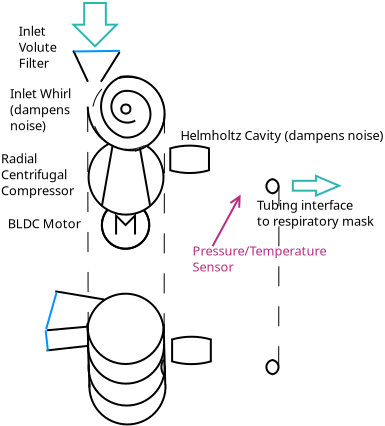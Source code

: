 <?xml version="1.0" encoding="UTF-8"?>
<dia:diagram xmlns:dia="http://www.lysator.liu.se/~alla/dia/">
  <dia:layer name="Background" visible="true" connectable="true" active="true">
    <dia:object type="Building Site - Road Tee" version="1" id="O0">
      <dia:attribute name="obj_pos">
        <dia:point val="8.489,9.724"/>
      </dia:attribute>
      <dia:attribute name="obj_bb">
        <dia:rectangle val="8.389,9.624;11.501,10.928"/>
      </dia:attribute>
      <dia:attribute name="meta">
        <dia:composite type="dict"/>
      </dia:attribute>
      <dia:attribute name="elem_corner">
        <dia:point val="8.489,9.724"/>
      </dia:attribute>
      <dia:attribute name="elem_width">
        <dia:real val="2.912"/>
      </dia:attribute>
      <dia:attribute name="elem_height">
        <dia:real val="1.104"/>
      </dia:attribute>
      <dia:attribute name="line_width">
        <dia:real val="0.1"/>
      </dia:attribute>
      <dia:attribute name="line_colour">
        <dia:color val="#000000ff"/>
      </dia:attribute>
      <dia:attribute name="fill_colour">
        <dia:color val="#ffffffff"/>
      </dia:attribute>
      <dia:attribute name="show_background">
        <dia:boolean val="true"/>
      </dia:attribute>
      <dia:attribute name="line_style">
        <dia:enum val="0"/>
        <dia:real val="1"/>
      </dia:attribute>
      <dia:attribute name="flip_horizontal">
        <dia:boolean val="false"/>
      </dia:attribute>
      <dia:attribute name="flip_vertical">
        <dia:boolean val="true"/>
      </dia:attribute>
      <dia:attribute name="subscale">
        <dia:real val="1"/>
      </dia:attribute>
    </dia:object>
    <dia:object type="Building Site - Horizontal Road" version="1" id="O1">
      <dia:attribute name="obj_pos">
        <dia:point val="11.365,10.101"/>
      </dia:attribute>
      <dia:attribute name="obj_bb">
        <dia:rectangle val="11.265,10.001;14.223,10.923"/>
      </dia:attribute>
      <dia:attribute name="meta">
        <dia:composite type="dict"/>
      </dia:attribute>
      <dia:attribute name="elem_corner">
        <dia:point val="11.365,10.101"/>
      </dia:attribute>
      <dia:attribute name="elem_width">
        <dia:real val="2.757"/>
      </dia:attribute>
      <dia:attribute name="elem_height">
        <dia:real val="0.722"/>
      </dia:attribute>
      <dia:attribute name="line_width">
        <dia:real val="0.1"/>
      </dia:attribute>
      <dia:attribute name="line_colour">
        <dia:color val="#000000ff"/>
      </dia:attribute>
      <dia:attribute name="fill_colour">
        <dia:color val="#ffffffff"/>
      </dia:attribute>
      <dia:attribute name="show_background">
        <dia:boolean val="true"/>
      </dia:attribute>
      <dia:attribute name="line_style">
        <dia:enum val="0"/>
        <dia:real val="1"/>
      </dia:attribute>
      <dia:attribute name="flip_horizontal">
        <dia:boolean val="false"/>
      </dia:attribute>
      <dia:attribute name="flip_vertical">
        <dia:boolean val="false"/>
      </dia:attribute>
      <dia:attribute name="subscale">
        <dia:real val="1"/>
      </dia:attribute>
    </dia:object>
    <dia:object type="Standard - Text" version="1" id="O2">
      <dia:attribute name="obj_pos">
        <dia:point val="9.517,8.146"/>
      </dia:attribute>
      <dia:attribute name="obj_bb">
        <dia:rectangle val="9.517,7.551;20.554,8.296"/>
      </dia:attribute>
      <dia:attribute name="text">
        <dia:composite type="text">
          <dia:attribute name="string">
            <dia:string>#Helmholtz Cavity (dampens noise)#</dia:string>
          </dia:attribute>
          <dia:attribute name="font">
            <dia:font family="sans" style="0" name="Helvetica"/>
          </dia:attribute>
          <dia:attribute name="height">
            <dia:real val="0.8"/>
          </dia:attribute>
          <dia:attribute name="pos">
            <dia:point val="9.517,8.146"/>
          </dia:attribute>
          <dia:attribute name="color">
            <dia:color val="#000000ff"/>
          </dia:attribute>
          <dia:attribute name="alignment">
            <dia:enum val="0"/>
          </dia:attribute>
        </dia:composite>
      </dia:attribute>
      <dia:attribute name="valign">
        <dia:enum val="3"/>
      </dia:attribute>
    </dia:object>
    <dia:object type="Standard - Text" version="1" id="O3">
      <dia:attribute name="obj_pos">
        <dia:point val="0.538,9.308"/>
      </dia:attribute>
      <dia:attribute name="obj_bb">
        <dia:rectangle val="0.538,8.713;4.373,11.058"/>
      </dia:attribute>
      <dia:attribute name="text">
        <dia:composite type="text">
          <dia:attribute name="string">
            <dia:string>#Radial
Centrifugal
Compressor#</dia:string>
          </dia:attribute>
          <dia:attribute name="font">
            <dia:font family="sans" style="0" name="Helvetica"/>
          </dia:attribute>
          <dia:attribute name="height">
            <dia:real val="0.8"/>
          </dia:attribute>
          <dia:attribute name="pos">
            <dia:point val="0.538,9.308"/>
          </dia:attribute>
          <dia:attribute name="color">
            <dia:color val="#000000ff"/>
          </dia:attribute>
          <dia:attribute name="alignment">
            <dia:enum val="0"/>
          </dia:attribute>
        </dia:composite>
      </dia:attribute>
      <dia:attribute name="valign">
        <dia:enum val="3"/>
      </dia:attribute>
    </dia:object>
    <dia:object type="Civil - Motor" version="1" id="O4">
      <dia:attribute name="obj_pos">
        <dia:point val="5.582,11.212"/>
      </dia:attribute>
      <dia:attribute name="obj_bb">
        <dia:rectangle val="5.482,11.112;8.049,13.679"/>
      </dia:attribute>
      <dia:attribute name="meta">
        <dia:composite type="dict"/>
      </dia:attribute>
      <dia:attribute name="elem_corner">
        <dia:point val="5.582,11.212"/>
      </dia:attribute>
      <dia:attribute name="elem_width">
        <dia:real val="2.367"/>
      </dia:attribute>
      <dia:attribute name="elem_height">
        <dia:real val="2.367"/>
      </dia:attribute>
      <dia:attribute name="line_width">
        <dia:real val="0.1"/>
      </dia:attribute>
      <dia:attribute name="line_colour">
        <dia:color val="#000000ff"/>
      </dia:attribute>
      <dia:attribute name="fill_colour">
        <dia:color val="#ffffffff"/>
      </dia:attribute>
      <dia:attribute name="show_background">
        <dia:boolean val="true"/>
      </dia:attribute>
      <dia:attribute name="line_style">
        <dia:enum val="0"/>
        <dia:real val="1"/>
      </dia:attribute>
      <dia:attribute name="flip_horizontal">
        <dia:boolean val="false"/>
      </dia:attribute>
      <dia:attribute name="flip_vertical">
        <dia:boolean val="false"/>
      </dia:attribute>
      <dia:attribute name="subscale">
        <dia:real val="1"/>
      </dia:attribute>
    </dia:object>
    <dia:object type="Civil - Vertical Compressor" version="1" id="O5">
      <dia:attribute name="obj_pos">
        <dia:point val="4.916,8.126"/>
      </dia:attribute>
      <dia:attribute name="obj_bb">
        <dia:rectangle val="4.816,8.026;8.763,11.973"/>
      </dia:attribute>
      <dia:attribute name="meta">
        <dia:composite type="dict"/>
      </dia:attribute>
      <dia:attribute name="elem_corner">
        <dia:point val="4.916,8.126"/>
      </dia:attribute>
      <dia:attribute name="elem_width">
        <dia:real val="3.747"/>
      </dia:attribute>
      <dia:attribute name="elem_height">
        <dia:real val="3.747"/>
      </dia:attribute>
      <dia:attribute name="line_width">
        <dia:real val="0.1"/>
      </dia:attribute>
      <dia:attribute name="line_colour">
        <dia:color val="#000000ff"/>
      </dia:attribute>
      <dia:attribute name="fill_colour">
        <dia:color val="#ffffffff"/>
      </dia:attribute>
      <dia:attribute name="show_background">
        <dia:boolean val="true"/>
      </dia:attribute>
      <dia:attribute name="line_style">
        <dia:enum val="0"/>
        <dia:real val="1"/>
      </dia:attribute>
      <dia:attribute name="flip_horizontal">
        <dia:boolean val="false"/>
      </dia:attribute>
      <dia:attribute name="flip_vertical">
        <dia:boolean val="false"/>
      </dia:attribute>
      <dia:attribute name="subscale">
        <dia:real val="1"/>
      </dia:attribute>
    </dia:object>
    <dia:object type="chemeng - measure" version="1" id="O6">
      <dia:attribute name="obj_pos">
        <dia:point val="5.106,5.006"/>
      </dia:attribute>
      <dia:attribute name="obj_bb">
        <dia:rectangle val="5.106,5.006;8.711,8.611"/>
      </dia:attribute>
      <dia:attribute name="meta">
        <dia:composite type="dict"/>
      </dia:attribute>
      <dia:attribute name="elem_corner">
        <dia:point val="5.106,5.006"/>
      </dia:attribute>
      <dia:attribute name="elem_width">
        <dia:real val="3.605"/>
      </dia:attribute>
      <dia:attribute name="elem_height">
        <dia:real val="3.605"/>
      </dia:attribute>
      <dia:attribute name="line_width">
        <dia:real val="0"/>
      </dia:attribute>
      <dia:attribute name="line_colour">
        <dia:color val="#000000ff"/>
      </dia:attribute>
      <dia:attribute name="fill_colour">
        <dia:color val="#ffffffff"/>
      </dia:attribute>
      <dia:attribute name="show_background">
        <dia:boolean val="true"/>
      </dia:attribute>
      <dia:attribute name="line_style">
        <dia:enum val="1"/>
        <dia:real val="1"/>
      </dia:attribute>
      <dia:attribute name="padding">
        <dia:real val="0.1"/>
      </dia:attribute>
      <dia:attribute name="text">
        <dia:composite type="text">
          <dia:attribute name="string">
            <dia:string>##</dia:string>
          </dia:attribute>
          <dia:attribute name="font">
            <dia:font family="sans" style="0" name="Helvetica"/>
          </dia:attribute>
          <dia:attribute name="height">
            <dia:real val="0.8"/>
          </dia:attribute>
          <dia:attribute name="pos">
            <dia:point val="6.908,7.009"/>
          </dia:attribute>
          <dia:attribute name="color">
            <dia:color val="#000000ff"/>
          </dia:attribute>
          <dia:attribute name="alignment">
            <dia:enum val="1"/>
          </dia:attribute>
        </dia:composite>
      </dia:attribute>
      <dia:attribute name="text_fitting">
        <dia:enum val="1"/>
      </dia:attribute>
      <dia:attribute name="flip_horizontal">
        <dia:boolean val="false"/>
      </dia:attribute>
      <dia:attribute name="flip_vertical">
        <dia:boolean val="false"/>
      </dia:attribute>
      <dia:attribute name="subscale">
        <dia:real val="1"/>
      </dia:attribute>
    </dia:object>
    <dia:object type="Civil - Container" version="1" id="O7">
      <dia:attribute name="obj_pos">
        <dia:point val="9.002,8.423"/>
      </dia:attribute>
      <dia:attribute name="obj_bb">
        <dia:rectangle val="8.866,8.323;11.038,9.894"/>
      </dia:attribute>
      <dia:attribute name="meta">
        <dia:composite type="dict"/>
      </dia:attribute>
      <dia:attribute name="elem_corner">
        <dia:point val="9.002,8.423"/>
      </dia:attribute>
      <dia:attribute name="elem_width">
        <dia:real val="1.935"/>
      </dia:attribute>
      <dia:attribute name="elem_height">
        <dia:real val="1.371"/>
      </dia:attribute>
      <dia:attribute name="line_width">
        <dia:real val="0.1"/>
      </dia:attribute>
      <dia:attribute name="line_colour">
        <dia:color val="#000000ff"/>
      </dia:attribute>
      <dia:attribute name="fill_colour">
        <dia:color val="#ffffffff"/>
      </dia:attribute>
      <dia:attribute name="show_background">
        <dia:boolean val="true"/>
      </dia:attribute>
      <dia:attribute name="line_style">
        <dia:enum val="0"/>
        <dia:real val="1"/>
      </dia:attribute>
      <dia:attribute name="padding">
        <dia:real val="0.1"/>
      </dia:attribute>
      <dia:attribute name="text">
        <dia:composite type="text">
          <dia:attribute name="string">
            <dia:string>##</dia:string>
          </dia:attribute>
          <dia:attribute name="font">
            <dia:font family="sans" style="0" name="Helvetica"/>
          </dia:attribute>
          <dia:attribute name="height">
            <dia:real val="0.8"/>
          </dia:attribute>
          <dia:attribute name="pos">
            <dia:point val="9.97,9.308"/>
          </dia:attribute>
          <dia:attribute name="color">
            <dia:color val="#000000ff"/>
          </dia:attribute>
          <dia:attribute name="alignment">
            <dia:enum val="1"/>
          </dia:attribute>
        </dia:composite>
      </dia:attribute>
      <dia:attribute name="text_fitting">
        <dia:enum val="1"/>
      </dia:attribute>
      <dia:attribute name="flip_horizontal">
        <dia:boolean val="false"/>
      </dia:attribute>
      <dia:attribute name="flip_vertical">
        <dia:boolean val="false"/>
      </dia:attribute>
      <dia:attribute name="subscale">
        <dia:real val="1"/>
      </dia:attribute>
    </dia:object>
    <dia:object type="Standard - Text" version="1" id="O8">
      <dia:attribute name="obj_pos">
        <dia:point val="13.334,11.628"/>
      </dia:attribute>
      <dia:attribute name="obj_bb">
        <dia:rectangle val="13.334,11.033;19.599,12.578"/>
      </dia:attribute>
      <dia:attribute name="text">
        <dia:composite type="text">
          <dia:attribute name="string">
            <dia:string>#Tubing interface
to respiratory mask#</dia:string>
          </dia:attribute>
          <dia:attribute name="font">
            <dia:font family="sans" style="0" name="Helvetica"/>
          </dia:attribute>
          <dia:attribute name="height">
            <dia:real val="0.8"/>
          </dia:attribute>
          <dia:attribute name="pos">
            <dia:point val="13.334,11.628"/>
          </dia:attribute>
          <dia:attribute name="color">
            <dia:color val="#000000ff"/>
          </dia:attribute>
          <dia:attribute name="alignment">
            <dia:enum val="0"/>
          </dia:attribute>
        </dia:composite>
      </dia:attribute>
      <dia:attribute name="valign">
        <dia:enum val="3"/>
      </dia:attribute>
    </dia:object>
    <dia:object type="Standard - Text" version="1" id="O9">
      <dia:attribute name="obj_pos">
        <dia:point val="0.875,12.559"/>
      </dia:attribute>
      <dia:attribute name="obj_bb">
        <dia:rectangle val="0.875,11.964;4.668,12.709"/>
      </dia:attribute>
      <dia:attribute name="text">
        <dia:composite type="text">
          <dia:attribute name="string">
            <dia:string>#BLDC Motor#</dia:string>
          </dia:attribute>
          <dia:attribute name="font">
            <dia:font family="sans" style="0" name="Helvetica"/>
          </dia:attribute>
          <dia:attribute name="height">
            <dia:real val="0.8"/>
          </dia:attribute>
          <dia:attribute name="pos">
            <dia:point val="0.875,12.559"/>
          </dia:attribute>
          <dia:attribute name="color">
            <dia:color val="#000000ff"/>
          </dia:attribute>
          <dia:attribute name="alignment">
            <dia:enum val="0"/>
          </dia:attribute>
        </dia:composite>
      </dia:attribute>
      <dia:attribute name="valign">
        <dia:enum val="3"/>
      </dia:attribute>
    </dia:object>
    <dia:object type="Standard - Arc" version="0" id="O10">
      <dia:attribute name="obj_pos">
        <dia:point val="6.552,4.976"/>
      </dia:attribute>
      <dia:attribute name="obj_bb">
        <dia:rectangle val="5.49,4.924;6.703,8.054"/>
      </dia:attribute>
      <dia:attribute name="conn_endpoints">
        <dia:point val="6.552,4.976"/>
        <dia:point val="6.651,8.002"/>
      </dia:attribute>
      <dia:attribute name="curve_distance">
        <dia:real val="1.061"/>
      </dia:attribute>
    </dia:object>
    <dia:object type="Standard - Arc" version="0" id="O11">
      <dia:attribute name="obj_pos">
        <dia:point val="6.594,7.994"/>
      </dia:attribute>
      <dia:attribute name="obj_bb">
        <dia:rectangle val="6.543,5.633;8.062,8.071"/>
      </dia:attribute>
      <dia:attribute name="conn_endpoints">
        <dia:point val="6.594,7.994"/>
        <dia:point val="6.617,5.705"/>
      </dia:attribute>
      <dia:attribute name="curve_distance">
        <dia:real val="1.406"/>
      </dia:attribute>
    </dia:object>
    <dia:object type="Standard - Arc" version="0" id="O12">
      <dia:attribute name="obj_pos">
        <dia:point val="6.528,4.984"/>
      </dia:attribute>
      <dia:attribute name="obj_bb">
        <dia:rectangle val="6.469,4.908;8.77,8.739"/>
      </dia:attribute>
      <dia:attribute name="conn_endpoints">
        <dia:point val="6.528,4.984"/>
        <dia:point val="7.233,8.68"/>
      </dia:attribute>
      <dia:attribute name="curve_distance">
        <dia:real val="-1.838"/>
      </dia:attribute>
    </dia:object>
    <dia:object type="Standard - Arc" version="0" id="O13">
      <dia:attribute name="obj_pos">
        <dia:point val="6.625,5.705"/>
      </dia:attribute>
      <dia:attribute name="obj_bb">
        <dia:rectangle val="6.006,5.64;7.315,7.325"/>
      </dia:attribute>
      <dia:attribute name="conn_endpoints">
        <dia:point val="6.625,5.705"/>
        <dia:point val="7.249,7.172"/>
      </dia:attribute>
      <dia:attribute name="curve_distance">
        <dia:real val="0.888"/>
      </dia:attribute>
    </dia:object>
    <dia:object type="Geometric - Perfect Circle" version="1" id="O14">
      <dia:attribute name="obj_pos">
        <dia:point val="6.551,6.364"/>
      </dia:attribute>
      <dia:attribute name="obj_bb">
        <dia:rectangle val="6.451,6.264;7.11,6.923"/>
      </dia:attribute>
      <dia:attribute name="meta">
        <dia:composite type="dict"/>
      </dia:attribute>
      <dia:attribute name="elem_corner">
        <dia:point val="6.551,6.364"/>
      </dia:attribute>
      <dia:attribute name="elem_width">
        <dia:real val="0.459"/>
      </dia:attribute>
      <dia:attribute name="elem_height">
        <dia:real val="0.459"/>
      </dia:attribute>
      <dia:attribute name="line_width">
        <dia:real val="0.1"/>
      </dia:attribute>
      <dia:attribute name="line_colour">
        <dia:color val="#000000ff"/>
      </dia:attribute>
      <dia:attribute name="fill_colour">
        <dia:color val="#ffffffff"/>
      </dia:attribute>
      <dia:attribute name="show_background">
        <dia:boolean val="true"/>
      </dia:attribute>
      <dia:attribute name="line_style">
        <dia:enum val="0"/>
        <dia:real val="1"/>
      </dia:attribute>
      <dia:attribute name="flip_horizontal">
        <dia:boolean val="false"/>
      </dia:attribute>
      <dia:attribute name="flip_vertical">
        <dia:boolean val="false"/>
      </dia:attribute>
      <dia:attribute name="subscale">
        <dia:real val="1"/>
      </dia:attribute>
    </dia:object>
    <dia:object type="Standard - Arc" version="0" id="O15">
      <dia:attribute name="obj_pos">
        <dia:point val="7.283,8.651"/>
      </dia:attribute>
      <dia:attribute name="obj_bb">
        <dia:rectangle val="4.804,6.401;7.354,8.721"/>
      </dia:attribute>
      <dia:attribute name="conn_endpoints">
        <dia:point val="7.283,8.651"/>
        <dia:point val="4.875,6.471"/>
      </dia:attribute>
      <dia:attribute name="curve_distance">
        <dia:real val="-0.71"/>
      </dia:attribute>
    </dia:object>
    <dia:object type="Standard - Text" version="1" id="O16">
      <dia:attribute name="obj_pos">
        <dia:point val="0.991,6.056"/>
      </dia:attribute>
      <dia:attribute name="obj_bb">
        <dia:rectangle val="0.991,5.461;4.266,7.806"/>
      </dia:attribute>
      <dia:attribute name="text">
        <dia:composite type="text">
          <dia:attribute name="string">
            <dia:string>#Inlet Whirl
(dampens
noise)#</dia:string>
          </dia:attribute>
          <dia:attribute name="font">
            <dia:font family="sans" style="0" name="Helvetica"/>
          </dia:attribute>
          <dia:attribute name="height">
            <dia:real val="0.8"/>
          </dia:attribute>
          <dia:attribute name="pos">
            <dia:point val="0.991,6.056"/>
          </dia:attribute>
          <dia:attribute name="color">
            <dia:color val="#000000ff"/>
          </dia:attribute>
          <dia:attribute name="alignment">
            <dia:enum val="0"/>
          </dia:attribute>
        </dia:composite>
      </dia:attribute>
      <dia:attribute name="valign">
        <dia:enum val="3"/>
      </dia:attribute>
    </dia:object>
    <dia:object type="Building Site - Vertical Road" version="1" id="O17">
      <dia:attribute name="obj_pos">
        <dia:point val="4.886,5.182"/>
      </dia:attribute>
      <dia:attribute name="obj_bb">
        <dia:rectangle val="4.786,5.082;5.649,6.582"/>
      </dia:attribute>
      <dia:attribute name="meta">
        <dia:composite type="dict"/>
      </dia:attribute>
      <dia:attribute name="elem_corner">
        <dia:point val="4.886,5.182"/>
      </dia:attribute>
      <dia:attribute name="elem_width">
        <dia:real val="0.664"/>
      </dia:attribute>
      <dia:attribute name="elem_height">
        <dia:real val="1.301"/>
      </dia:attribute>
      <dia:attribute name="line_width">
        <dia:real val="0.1"/>
      </dia:attribute>
      <dia:attribute name="line_colour">
        <dia:color val="#000000ff"/>
      </dia:attribute>
      <dia:attribute name="fill_colour">
        <dia:color val="#ffffffff"/>
      </dia:attribute>
      <dia:attribute name="show_background">
        <dia:boolean val="true"/>
      </dia:attribute>
      <dia:attribute name="line_style">
        <dia:enum val="0"/>
        <dia:real val="1"/>
      </dia:attribute>
      <dia:attribute name="flip_horizontal">
        <dia:boolean val="false"/>
      </dia:attribute>
      <dia:attribute name="flip_vertical">
        <dia:boolean val="false"/>
      </dia:attribute>
      <dia:attribute name="subscale">
        <dia:real val="1"/>
      </dia:attribute>
    </dia:object>
    <dia:object type="Standard - Line" version="0" id="O18">
      <dia:attribute name="obj_pos">
        <dia:point val="5.535,5.23"/>
      </dia:attribute>
      <dia:attribute name="obj_bb">
        <dia:rectangle val="5.466,3.677;6.537,5.299"/>
      </dia:attribute>
      <dia:attribute name="conn_endpoints">
        <dia:point val="5.535,5.23"/>
        <dia:point val="6.468,3.746"/>
      </dia:attribute>
      <dia:attribute name="numcp">
        <dia:int val="1"/>
      </dia:attribute>
    </dia:object>
    <dia:object type="Standard - Line" version="0" id="O19">
      <dia:attribute name="obj_pos">
        <dia:point val="4.884,5.228"/>
      </dia:attribute>
      <dia:attribute name="obj_bb">
        <dia:rectangle val="4.085,3.6;4.951,5.294"/>
      </dia:attribute>
      <dia:attribute name="conn_endpoints">
        <dia:point val="4.884,5.228"/>
        <dia:point val="4.152,3.667"/>
      </dia:attribute>
      <dia:attribute name="numcp">
        <dia:int val="1"/>
      </dia:attribute>
    </dia:object>
    <dia:object type="Standard - Line" version="0" id="O20">
      <dia:attribute name="obj_pos">
        <dia:point val="6.484,3.686"/>
      </dia:attribute>
      <dia:attribute name="obj_bb">
        <dia:rectangle val="4.149,3.635;6.535,3.765"/>
      </dia:attribute>
      <dia:attribute name="conn_endpoints">
        <dia:point val="6.484,3.686"/>
        <dia:point val="4.2,3.715"/>
      </dia:attribute>
      <dia:attribute name="numcp">
        <dia:int val="1"/>
      </dia:attribute>
      <dia:attribute name="line_color">
        <dia:color val="#0093ffff"/>
      </dia:attribute>
    </dia:object>
    <dia:object type="Standard - Text" version="1" id="O21">
      <dia:attribute name="obj_pos">
        <dia:point val="1.42,2.928"/>
      </dia:attribute>
      <dia:attribute name="obj_bb">
        <dia:rectangle val="1.42,2.333;3.428,4.678"/>
      </dia:attribute>
      <dia:attribute name="text">
        <dia:composite type="text">
          <dia:attribute name="string">
            <dia:string>#Inlet
Volute
Filter#</dia:string>
          </dia:attribute>
          <dia:attribute name="font">
            <dia:font family="sans" style="0" name="Helvetica"/>
          </dia:attribute>
          <dia:attribute name="height">
            <dia:real val="0.8"/>
          </dia:attribute>
          <dia:attribute name="pos">
            <dia:point val="1.42,2.928"/>
          </dia:attribute>
          <dia:attribute name="color">
            <dia:color val="#000000ff"/>
          </dia:attribute>
          <dia:attribute name="alignment">
            <dia:enum val="0"/>
          </dia:attribute>
        </dia:composite>
      </dia:attribute>
      <dia:attribute name="valign">
        <dia:enum val="3"/>
      </dia:attribute>
    </dia:object>
    <dia:object type="Geometric - Down Arrow" version="1" id="O22">
      <dia:attribute name="obj_pos">
        <dia:point val="4.156,1.292"/>
      </dia:attribute>
      <dia:attribute name="obj_bb">
        <dia:rectangle val="3.914,1.192;6.564,3.6"/>
      </dia:attribute>
      <dia:attribute name="meta">
        <dia:composite type="dict"/>
      </dia:attribute>
      <dia:attribute name="elem_corner">
        <dia:point val="4.156,1.292"/>
      </dia:attribute>
      <dia:attribute name="elem_width">
        <dia:real val="2.166"/>
      </dia:attribute>
      <dia:attribute name="elem_height">
        <dia:real val="2.166"/>
      </dia:attribute>
      <dia:attribute name="line_width">
        <dia:real val="0.1"/>
      </dia:attribute>
      <dia:attribute name="line_colour">
        <dia:color val="#2cb7aeff"/>
      </dia:attribute>
      <dia:attribute name="fill_colour">
        <dia:color val="#ffffffff"/>
      </dia:attribute>
      <dia:attribute name="show_background">
        <dia:boolean val="true"/>
      </dia:attribute>
      <dia:attribute name="line_style">
        <dia:enum val="0"/>
        <dia:real val="1"/>
      </dia:attribute>
      <dia:attribute name="flip_horizontal">
        <dia:boolean val="false"/>
      </dia:attribute>
      <dia:attribute name="flip_vertical">
        <dia:boolean val="false"/>
      </dia:attribute>
      <dia:attribute name="subscale">
        <dia:real val="1"/>
      </dia:attribute>
    </dia:object>
    <dia:object type="Geometric - Right Arrow" version="1" id="O23">
      <dia:attribute name="obj_pos">
        <dia:point val="15.128,9.937"/>
      </dia:attribute>
      <dia:attribute name="obj_bb">
        <dia:rectangle val="15.028,9.786;17.698,11.074"/>
      </dia:attribute>
      <dia:attribute name="meta">
        <dia:composite type="dict"/>
      </dia:attribute>
      <dia:attribute name="elem_corner">
        <dia:point val="15.128,9.937"/>
      </dia:attribute>
      <dia:attribute name="elem_width">
        <dia:real val="2.315"/>
      </dia:attribute>
      <dia:attribute name="elem_height">
        <dia:real val="0.986"/>
      </dia:attribute>
      <dia:attribute name="line_width">
        <dia:real val="0.1"/>
      </dia:attribute>
      <dia:attribute name="line_colour">
        <dia:color val="#2cb7aeff"/>
      </dia:attribute>
      <dia:attribute name="fill_colour">
        <dia:color val="#ffffffff"/>
      </dia:attribute>
      <dia:attribute name="show_background">
        <dia:boolean val="true"/>
      </dia:attribute>
      <dia:attribute name="line_style">
        <dia:enum val="0"/>
        <dia:real val="1"/>
      </dia:attribute>
      <dia:attribute name="flip_horizontal">
        <dia:boolean val="false"/>
      </dia:attribute>
      <dia:attribute name="flip_vertical">
        <dia:boolean val="false"/>
      </dia:attribute>
      <dia:attribute name="subscale">
        <dia:real val="1"/>
      </dia:attribute>
    </dia:object>
    <dia:object type="Standard - Line" version="0" id="O24">
      <dia:attribute name="obj_pos">
        <dia:point val="11.115,13.453"/>
      </dia:attribute>
      <dia:attribute name="obj_bb">
        <dia:rectangle val="11.047,10.805;12.588,13.521"/>
      </dia:attribute>
      <dia:attribute name="conn_endpoints">
        <dia:point val="11.115,13.453"/>
        <dia:point val="12.521,10.872"/>
      </dia:attribute>
      <dia:attribute name="numcp">
        <dia:int val="1"/>
      </dia:attribute>
      <dia:attribute name="line_color">
        <dia:color val="#b72c81ff"/>
      </dia:attribute>
      <dia:attribute name="end_arrow">
        <dia:enum val="1"/>
      </dia:attribute>
      <dia:attribute name="end_arrow_length">
        <dia:real val="0.5"/>
      </dia:attribute>
      <dia:attribute name="end_arrow_width">
        <dia:real val="0.5"/>
      </dia:attribute>
      <dia:connections>
        <dia:connection handle="1" to="O1" connection="5"/>
      </dia:connections>
    </dia:object>
    <dia:object type="Standard - Text" version="1" id="O25">
      <dia:attribute name="obj_pos">
        <dia:point val="10.107,13.913"/>
      </dia:attribute>
      <dia:attribute name="obj_bb">
        <dia:rectangle val="10.107,13.318;17.107,14.863"/>
      </dia:attribute>
      <dia:attribute name="text">
        <dia:composite type="text">
          <dia:attribute name="string">
            <dia:string>#Pressure/Temperature
Sensor#</dia:string>
          </dia:attribute>
          <dia:attribute name="font">
            <dia:font family="sans" style="0" name="Helvetica"/>
          </dia:attribute>
          <dia:attribute name="height">
            <dia:real val="0.8"/>
          </dia:attribute>
          <dia:attribute name="pos">
            <dia:point val="10.107,13.913"/>
          </dia:attribute>
          <dia:attribute name="color">
            <dia:color val="#b72c81ff"/>
          </dia:attribute>
          <dia:attribute name="alignment">
            <dia:enum val="0"/>
          </dia:attribute>
        </dia:composite>
      </dia:attribute>
      <dia:attribute name="valign">
        <dia:enum val="3"/>
      </dia:attribute>
    </dia:object>
    <dia:object type="Standard - Arc" version="0" id="O26">
      <dia:attribute name="obj_pos">
        <dia:point val="4.88,17.408"/>
      </dia:attribute>
      <dia:attribute name="obj_bb">
        <dia:rectangle val="4.83,15.777;8.708,17.502"/>
      </dia:attribute>
      <dia:attribute name="conn_endpoints">
        <dia:point val="4.88,17.408"/>
        <dia:point val="8.657,17.451"/>
      </dia:attribute>
      <dia:attribute name="curve_distance">
        <dia:real val="-1.603"/>
      </dia:attribute>
    </dia:object>
    <dia:object type="Standard - Arc" version="0" id="O27">
      <dia:attribute name="obj_pos">
        <dia:point val="4.869,17.296"/>
      </dia:attribute>
      <dia:attribute name="obj_bb">
        <dia:rectangle val="4.813,17.245;8.721,19.392"/>
      </dia:attribute>
      <dia:attribute name="conn_endpoints">
        <dia:point val="4.869,17.296"/>
        <dia:point val="8.669,17.346"/>
      </dia:attribute>
      <dia:attribute name="curve_distance">
        <dia:real val="2.021"/>
      </dia:attribute>
    </dia:object>
    <dia:object type="Standard - Arc" version="0" id="O28">
      <dia:attribute name="obj_pos">
        <dia:point val="4.887,18.278"/>
      </dia:attribute>
      <dia:attribute name="obj_bb">
        <dia:rectangle val="4.832,18.228;8.739,20.375"/>
      </dia:attribute>
      <dia:attribute name="conn_endpoints">
        <dia:point val="4.887,18.278"/>
        <dia:point val="8.687,18.328"/>
      </dia:attribute>
      <dia:attribute name="curve_distance">
        <dia:real val="2.021"/>
      </dia:attribute>
    </dia:object>
    <dia:object type="Standard - Arc" version="0" id="O29">
      <dia:attribute name="obj_pos">
        <dia:point val="4.925,19.374"/>
      </dia:attribute>
      <dia:attribute name="obj_bb">
        <dia:rectangle val="4.869,19.323;8.777,21.471"/>
      </dia:attribute>
      <dia:attribute name="conn_endpoints">
        <dia:point val="4.925,19.374"/>
        <dia:point val="8.725,19.424"/>
      </dia:attribute>
      <dia:attribute name="curve_distance">
        <dia:real val="2.021"/>
      </dia:attribute>
    </dia:object>
    <dia:object type="Standard - Arc" version="0" id="O30">
      <dia:attribute name="obj_pos">
        <dia:point val="4.963,20.319"/>
      </dia:attribute>
      <dia:attribute name="obj_bb">
        <dia:rectangle val="4.908,20.268;8.816,22.415"/>
      </dia:attribute>
      <dia:attribute name="conn_endpoints">
        <dia:point val="4.963,20.319"/>
        <dia:point val="8.763,20.369"/>
      </dia:attribute>
      <dia:attribute name="curve_distance">
        <dia:real val="2.021"/>
      </dia:attribute>
    </dia:object>
    <dia:object type="Standard - Line" version="0" id="O31">
      <dia:attribute name="obj_pos">
        <dia:point val="4.866,17.362"/>
      </dia:attribute>
      <dia:attribute name="obj_bb">
        <dia:rectangle val="4.814,17.311;5.012,20.57"/>
      </dia:attribute>
      <dia:attribute name="conn_endpoints">
        <dia:point val="4.866,17.362"/>
        <dia:point val="4.961,20.518"/>
      </dia:attribute>
      <dia:attribute name="numcp">
        <dia:int val="1"/>
      </dia:attribute>
    </dia:object>
    <dia:object type="Standard - Line" version="0" id="O32">
      <dia:attribute name="obj_pos">
        <dia:point val="8.671,17.442"/>
      </dia:attribute>
      <dia:attribute name="obj_bb">
        <dia:rectangle val="8.62,17.391;8.803,20.451"/>
      </dia:attribute>
      <dia:attribute name="conn_endpoints">
        <dia:point val="8.671,17.442"/>
        <dia:point val="8.751,20.399"/>
      </dia:attribute>
      <dia:attribute name="numcp">
        <dia:int val="1"/>
      </dia:attribute>
    </dia:object>
    <dia:object type="Standard - Line" version="0" id="O33">
      <dia:attribute name="obj_pos">
        <dia:point val="5.703,16.119"/>
      </dia:attribute>
      <dia:attribute name="obj_bb">
        <dia:rectangle val="3.193,15.649;5.761,16.177"/>
      </dia:attribute>
      <dia:attribute name="conn_endpoints">
        <dia:point val="5.703,16.119"/>
        <dia:point val="3.251,15.707"/>
      </dia:attribute>
      <dia:attribute name="numcp">
        <dia:int val="1"/>
      </dia:attribute>
    </dia:object>
    <dia:object type="Standard - Line" version="0" id="O34">
      <dia:attribute name="obj_pos">
        <dia:point val="4.878,17.472"/>
      </dia:attribute>
      <dia:attribute name="obj_bb">
        <dia:rectangle val="2.784,17.418;4.932,17.709"/>
      </dia:attribute>
      <dia:attribute name="conn_endpoints">
        <dia:point val="4.878,17.472"/>
        <dia:point val="2.838,17.655"/>
      </dia:attribute>
      <dia:attribute name="numcp">
        <dia:int val="1"/>
      </dia:attribute>
    </dia:object>
    <dia:object type="Standard - Line" version="0" id="O35">
      <dia:attribute name="obj_pos">
        <dia:point val="4.878,18.435"/>
      </dia:attribute>
      <dia:attribute name="obj_bb">
        <dia:rectangle val="2.76,18.379;4.933,18.719"/>
      </dia:attribute>
      <dia:attribute name="conn_endpoints">
        <dia:point val="4.878,18.435"/>
        <dia:point val="2.815,18.664"/>
      </dia:attribute>
      <dia:attribute name="numcp">
        <dia:int val="1"/>
      </dia:attribute>
    </dia:object>
    <dia:object type="Standard - Line" version="0" id="O36">
      <dia:attribute name="obj_pos">
        <dia:point val="3.319,15.752"/>
      </dia:attribute>
      <dia:attribute name="obj_bb">
        <dia:rectangle val="2.73,15.691;3.381,17.671"/>
      </dia:attribute>
      <dia:attribute name="conn_endpoints">
        <dia:point val="3.319,15.752"/>
        <dia:point val="2.792,17.609"/>
      </dia:attribute>
      <dia:attribute name="numcp">
        <dia:int val="1"/>
      </dia:attribute>
      <dia:attribute name="line_color">
        <dia:color val="#0093ffff"/>
      </dia:attribute>
    </dia:object>
    <dia:object type="Standard - Line" version="0" id="O37">
      <dia:attribute name="obj_pos">
        <dia:point val="2.884,18.687"/>
      </dia:attribute>
      <dia:attribute name="obj_bb">
        <dia:rectangle val="2.714,17.6;2.939,18.742"/>
      </dia:attribute>
      <dia:attribute name="conn_endpoints">
        <dia:point val="2.884,18.687"/>
        <dia:point val="2.769,17.655"/>
      </dia:attribute>
      <dia:attribute name="numcp">
        <dia:int val="1"/>
      </dia:attribute>
      <dia:attribute name="line_color">
        <dia:color val="#0093ffff"/>
      </dia:attribute>
    </dia:object>
    <dia:object type="Building Site - Road Tee" version="1" id="O38">
      <dia:attribute name="obj_pos">
        <dia:point val="8.667,18.767"/>
      </dia:attribute>
      <dia:attribute name="obj_bb">
        <dia:rectangle val="8.567,18.667;11.527,19.967"/>
      </dia:attribute>
      <dia:attribute name="meta">
        <dia:composite type="dict"/>
      </dia:attribute>
      <dia:attribute name="elem_corner">
        <dia:point val="8.667,18.767"/>
      </dia:attribute>
      <dia:attribute name="elem_width">
        <dia:real val="2.76"/>
      </dia:attribute>
      <dia:attribute name="elem_height">
        <dia:real val="1.1"/>
      </dia:attribute>
      <dia:attribute name="line_width">
        <dia:real val="0.1"/>
      </dia:attribute>
      <dia:attribute name="line_colour">
        <dia:color val="#000000ff"/>
      </dia:attribute>
      <dia:attribute name="fill_colour">
        <dia:color val="#ffffffff"/>
      </dia:attribute>
      <dia:attribute name="show_background">
        <dia:boolean val="true"/>
      </dia:attribute>
      <dia:attribute name="line_style">
        <dia:enum val="0"/>
        <dia:real val="1"/>
      </dia:attribute>
      <dia:attribute name="flip_horizontal">
        <dia:boolean val="false"/>
      </dia:attribute>
      <dia:attribute name="flip_vertical">
        <dia:boolean val="true"/>
      </dia:attribute>
      <dia:attribute name="subscale">
        <dia:real val="1"/>
      </dia:attribute>
    </dia:object>
    <dia:object type="Building Site - Horizontal Road" version="1" id="O39">
      <dia:attribute name="obj_pos">
        <dia:point val="11.392,19.144"/>
      </dia:attribute>
      <dia:attribute name="obj_bb">
        <dia:rectangle val="11.292,19.044;14.249,19.966"/>
      </dia:attribute>
      <dia:attribute name="meta">
        <dia:composite type="dict"/>
      </dia:attribute>
      <dia:attribute name="elem_corner">
        <dia:point val="11.392,19.144"/>
      </dia:attribute>
      <dia:attribute name="elem_width">
        <dia:real val="2.757"/>
      </dia:attribute>
      <dia:attribute name="elem_height">
        <dia:real val="0.722"/>
      </dia:attribute>
      <dia:attribute name="line_width">
        <dia:real val="0.1"/>
      </dia:attribute>
      <dia:attribute name="line_colour">
        <dia:color val="#000000ff"/>
      </dia:attribute>
      <dia:attribute name="fill_colour">
        <dia:color val="#ffffffff"/>
      </dia:attribute>
      <dia:attribute name="show_background">
        <dia:boolean val="true"/>
      </dia:attribute>
      <dia:attribute name="line_style">
        <dia:enum val="0"/>
        <dia:real val="1"/>
      </dia:attribute>
      <dia:attribute name="flip_horizontal">
        <dia:boolean val="false"/>
      </dia:attribute>
      <dia:attribute name="flip_vertical">
        <dia:boolean val="false"/>
      </dia:attribute>
      <dia:attribute name="subscale">
        <dia:real val="1"/>
      </dia:attribute>
    </dia:object>
    <dia:object type="Civil - Container" version="1" id="O40">
      <dia:attribute name="obj_pos">
        <dia:point val="9.094,17.978"/>
      </dia:attribute>
      <dia:attribute name="obj_bb">
        <dia:rectangle val="8.958,17.878;11.13,19.449"/>
      </dia:attribute>
      <dia:attribute name="meta">
        <dia:composite type="dict"/>
      </dia:attribute>
      <dia:attribute name="elem_corner">
        <dia:point val="9.094,17.978"/>
      </dia:attribute>
      <dia:attribute name="elem_width">
        <dia:real val="1.935"/>
      </dia:attribute>
      <dia:attribute name="elem_height">
        <dia:real val="1.371"/>
      </dia:attribute>
      <dia:attribute name="line_width">
        <dia:real val="0.1"/>
      </dia:attribute>
      <dia:attribute name="line_colour">
        <dia:color val="#000000ff"/>
      </dia:attribute>
      <dia:attribute name="fill_colour">
        <dia:color val="#ffffffff"/>
      </dia:attribute>
      <dia:attribute name="show_background">
        <dia:boolean val="true"/>
      </dia:attribute>
      <dia:attribute name="line_style">
        <dia:enum val="0"/>
        <dia:real val="1"/>
      </dia:attribute>
      <dia:attribute name="padding">
        <dia:real val="0.1"/>
      </dia:attribute>
      <dia:attribute name="text">
        <dia:composite type="text">
          <dia:attribute name="string">
            <dia:string>##</dia:string>
          </dia:attribute>
          <dia:attribute name="font">
            <dia:font family="sans" style="0" name="Helvetica"/>
          </dia:attribute>
          <dia:attribute name="height">
            <dia:real val="0.8"/>
          </dia:attribute>
          <dia:attribute name="pos">
            <dia:point val="10.062,18.863"/>
          </dia:attribute>
          <dia:attribute name="color">
            <dia:color val="#000000ff"/>
          </dia:attribute>
          <dia:attribute name="alignment">
            <dia:enum val="1"/>
          </dia:attribute>
        </dia:composite>
      </dia:attribute>
      <dia:attribute name="text_fitting">
        <dia:enum val="1"/>
      </dia:attribute>
      <dia:attribute name="flip_horizontal">
        <dia:boolean val="false"/>
      </dia:attribute>
      <dia:attribute name="flip_vertical">
        <dia:boolean val="false"/>
      </dia:attribute>
      <dia:attribute name="subscale">
        <dia:real val="1"/>
      </dia:attribute>
    </dia:object>
    <dia:object type="Standard - Arc" version="0" id="O41">
      <dia:attribute name="obj_pos">
        <dia:point val="8.666,19.127"/>
      </dia:attribute>
      <dia:attribute name="obj_bb">
        <dia:rectangle val="8.507,19.077;8.717,19.917"/>
      </dia:attribute>
      <dia:attribute name="conn_endpoints">
        <dia:point val="8.666,19.127"/>
        <dia:point val="8.667,19.867"/>
      </dia:attribute>
      <dia:attribute name="curve_distance">
        <dia:real val="0.11"/>
      </dia:attribute>
      <dia:connections>
        <dia:connection handle="1" to="O38" connection="0"/>
      </dia:connections>
    </dia:object>
    <dia:object type="Standard - Line" version="0" id="O42">
      <dia:attribute name="obj_pos">
        <dia:point val="8.711,6.809"/>
      </dia:attribute>
      <dia:attribute name="obj_bb">
        <dia:rectangle val="8.692,6.809;8.711,19.422"/>
      </dia:attribute>
      <dia:attribute name="conn_endpoints">
        <dia:point val="8.711,6.809"/>
        <dia:point val="8.692,19.422"/>
      </dia:attribute>
      <dia:attribute name="numcp">
        <dia:int val="1"/>
      </dia:attribute>
      <dia:attribute name="line_width">
        <dia:real val="0"/>
      </dia:attribute>
      <dia:attribute name="line_style">
        <dia:enum val="1"/>
      </dia:attribute>
      <dia:connections>
        <dia:connection handle="0" to="O6" connection="3"/>
      </dia:connections>
    </dia:object>
    <dia:object type="Standard - Line" version="0" id="O43">
      <dia:attribute name="obj_pos">
        <dia:point val="4.871,6.738"/>
      </dia:attribute>
      <dia:attribute name="obj_bb">
        <dia:rectangle val="4.871,6.738;4.904,20.505"/>
      </dia:attribute>
      <dia:attribute name="conn_endpoints">
        <dia:point val="4.871,6.738"/>
        <dia:point val="4.904,20.505"/>
      </dia:attribute>
      <dia:attribute name="numcp">
        <dia:int val="1"/>
      </dia:attribute>
      <dia:attribute name="line_width">
        <dia:real val="0"/>
      </dia:attribute>
      <dia:attribute name="line_style">
        <dia:enum val="1"/>
      </dia:attribute>
    </dia:object>
    <dia:object type="Standard - Line" version="0" id="O44">
      <dia:attribute name="obj_pos">
        <dia:point val="14.435,10.455"/>
      </dia:attribute>
      <dia:attribute name="obj_bb">
        <dia:rectangle val="14.422,10.455;14.435,19.506"/>
      </dia:attribute>
      <dia:attribute name="conn_endpoints">
        <dia:point val="14.435,10.455"/>
        <dia:point val="14.422,19.506"/>
      </dia:attribute>
      <dia:attribute name="numcp">
        <dia:int val="1"/>
      </dia:attribute>
      <dia:attribute name="line_width">
        <dia:real val="0"/>
      </dia:attribute>
      <dia:attribute name="line_style">
        <dia:enum val="1"/>
      </dia:attribute>
    </dia:object>
    <dia:object type="Electrical - AC v" version="1" id="O45">
      <dia:attribute name="obj_pos">
        <dia:point val="12.78,19.292"/>
      </dia:attribute>
      <dia:attribute name="obj_bb">
        <dia:rectangle val="12.78,19.292;13.66,21.053"/>
      </dia:attribute>
      <dia:attribute name="meta">
        <dia:composite type="dict"/>
      </dia:attribute>
      <dia:attribute name="elem_corner">
        <dia:point val="12.78,19.292"/>
      </dia:attribute>
      <dia:attribute name="elem_width">
        <dia:real val="0.881"/>
      </dia:attribute>
      <dia:attribute name="elem_height">
        <dia:real val="1.761"/>
      </dia:attribute>
      <dia:attribute name="line_width">
        <dia:real val="0.1"/>
      </dia:attribute>
      <dia:attribute name="line_colour">
        <dia:color val="#ff0000ff"/>
      </dia:attribute>
      <dia:attribute name="fill_colour">
        <dia:color val="#ffffffff"/>
      </dia:attribute>
      <dia:attribute name="show_background">
        <dia:boolean val="true"/>
      </dia:attribute>
      <dia:attribute name="line_style">
        <dia:enum val="0"/>
        <dia:real val="1"/>
      </dia:attribute>
      <dia:attribute name="flip_horizontal">
        <dia:boolean val="false"/>
      </dia:attribute>
      <dia:attribute name="flip_vertical">
        <dia:boolean val="false"/>
      </dia:attribute>
      <dia:attribute name="subscale">
        <dia:real val="1"/>
      </dia:attribute>
    </dia:object>
    <dia:object type="Electrical - AC v" version="1" id="O46">
      <dia:attribute name="obj_pos">
        <dia:point val="6.388,21.828"/>
      </dia:attribute>
      <dia:attribute name="obj_bb">
        <dia:rectangle val="6.388,21.828;7.26,23.572"/>
      </dia:attribute>
      <dia:attribute name="meta">
        <dia:composite type="dict"/>
      </dia:attribute>
      <dia:attribute name="elem_corner">
        <dia:point val="6.388,21.828"/>
      </dia:attribute>
      <dia:attribute name="elem_width">
        <dia:real val="0.872"/>
      </dia:attribute>
      <dia:attribute name="elem_height">
        <dia:real val="1.745"/>
      </dia:attribute>
      <dia:attribute name="line_width">
        <dia:real val="0.1"/>
      </dia:attribute>
      <dia:attribute name="line_colour">
        <dia:color val="#ff0000ff"/>
      </dia:attribute>
      <dia:attribute name="fill_colour">
        <dia:color val="#ffffffff"/>
      </dia:attribute>
      <dia:attribute name="show_background">
        <dia:boolean val="true"/>
      </dia:attribute>
      <dia:attribute name="line_style">
        <dia:enum val="0"/>
        <dia:real val="1"/>
      </dia:attribute>
      <dia:attribute name="flip_horizontal">
        <dia:boolean val="false"/>
      </dia:attribute>
      <dia:attribute name="flip_vertical">
        <dia:boolean val="false"/>
      </dia:attribute>
      <dia:attribute name="subscale">
        <dia:real val="1"/>
      </dia:attribute>
    </dia:object>
    <dia:object type="Electrical - AC v" version="1" id="O47">
      <dia:attribute name="obj_pos">
        <dia:point val="6.966,21.718"/>
      </dia:attribute>
      <dia:attribute name="obj_bb">
        <dia:rectangle val="6.966,21.718;7.86,23.507"/>
      </dia:attribute>
      <dia:attribute name="meta">
        <dia:composite type="dict"/>
      </dia:attribute>
      <dia:attribute name="elem_corner">
        <dia:point val="6.966,21.718"/>
      </dia:attribute>
      <dia:attribute name="elem_width">
        <dia:real val="0.894"/>
      </dia:attribute>
      <dia:attribute name="elem_height">
        <dia:real val="1.788"/>
      </dia:attribute>
      <dia:attribute name="line_width">
        <dia:real val="0.1"/>
      </dia:attribute>
      <dia:attribute name="line_colour">
        <dia:color val="#11ff00ff"/>
      </dia:attribute>
      <dia:attribute name="fill_colour">
        <dia:color val="#ffffffff"/>
      </dia:attribute>
      <dia:attribute name="show_background">
        <dia:boolean val="true"/>
      </dia:attribute>
      <dia:attribute name="line_style">
        <dia:enum val="0"/>
        <dia:real val="1"/>
      </dia:attribute>
      <dia:attribute name="flip_horizontal">
        <dia:boolean val="false"/>
      </dia:attribute>
      <dia:attribute name="flip_vertical">
        <dia:boolean val="false"/>
      </dia:attribute>
      <dia:attribute name="subscale">
        <dia:real val="1"/>
      </dia:attribute>
    </dia:object>
    <dia:object type="Electrical - AC v" version="1" id="O48">
      <dia:attribute name="obj_pos">
        <dia:point val="6.69,21.8"/>
      </dia:attribute>
      <dia:attribute name="obj_bb">
        <dia:rectangle val="6.69,21.8;7.557,23.534"/>
      </dia:attribute>
      <dia:attribute name="meta">
        <dia:composite type="dict"/>
      </dia:attribute>
      <dia:attribute name="elem_corner">
        <dia:point val="6.69,21.8"/>
      </dia:attribute>
      <dia:attribute name="elem_width">
        <dia:real val="0.867"/>
      </dia:attribute>
      <dia:attribute name="elem_height">
        <dia:real val="1.734"/>
      </dia:attribute>
      <dia:attribute name="line_width">
        <dia:real val="0.1"/>
      </dia:attribute>
      <dia:attribute name="line_colour">
        <dia:color val="#e0b50cff"/>
      </dia:attribute>
      <dia:attribute name="fill_colour">
        <dia:color val="#ffffffff"/>
      </dia:attribute>
      <dia:attribute name="show_background">
        <dia:boolean val="true"/>
      </dia:attribute>
      <dia:attribute name="line_style">
        <dia:enum val="0"/>
        <dia:real val="1"/>
      </dia:attribute>
      <dia:attribute name="flip_horizontal">
        <dia:boolean val="false"/>
      </dia:attribute>
      <dia:attribute name="flip_vertical">
        <dia:boolean val="false"/>
      </dia:attribute>
      <dia:attribute name="subscale">
        <dia:real val="1"/>
      </dia:attribute>
    </dia:object>
    <dia:object type="Standard - Arc" version="0" id="O49">
      <dia:attribute name="obj_pos">
        <dia:point val="14.099,10.812"/>
      </dia:attribute>
      <dia:attribute name="obj_bb">
        <dia:rectangle val="14.048,10.05;14.466,10.863"/>
      </dia:attribute>
      <dia:attribute name="conn_endpoints">
        <dia:point val="14.099,10.812"/>
        <dia:point val="14.115,10.101"/>
      </dia:attribute>
      <dia:attribute name="curve_distance">
        <dia:real val="0.309"/>
      </dia:attribute>
    </dia:object>
    <dia:object type="Standard - Arc" version="0" id="O50">
      <dia:attribute name="obj_pos">
        <dia:point val="14.127,10.809"/>
      </dia:attribute>
      <dia:attribute name="obj_bb">
        <dia:rectangle val="13.759,10.046;14.194,10.86"/>
      </dia:attribute>
      <dia:attribute name="conn_endpoints">
        <dia:point val="14.127,10.809"/>
        <dia:point val="14.143,10.097"/>
      </dia:attribute>
      <dia:attribute name="curve_distance">
        <dia:real val="-0.326"/>
      </dia:attribute>
    </dia:object>
    <dia:object type="Standard - Arc" version="0" id="O51">
      <dia:attribute name="obj_pos">
        <dia:point val="14.098,19.856"/>
      </dia:attribute>
      <dia:attribute name="obj_bb">
        <dia:rectangle val="14.047,19.093;14.465,19.907"/>
      </dia:attribute>
      <dia:attribute name="conn_endpoints">
        <dia:point val="14.098,19.856"/>
        <dia:point val="14.114,19.145"/>
      </dia:attribute>
      <dia:attribute name="curve_distance">
        <dia:real val="0.309"/>
      </dia:attribute>
    </dia:object>
    <dia:object type="Standard - Arc" version="0" id="O52">
      <dia:attribute name="obj_pos">
        <dia:point val="14.126,19.853"/>
      </dia:attribute>
      <dia:attribute name="obj_bb">
        <dia:rectangle val="13.758,19.09;14.193,19.904"/>
      </dia:attribute>
      <dia:attribute name="conn_endpoints">
        <dia:point val="14.126,19.853"/>
        <dia:point val="14.142,19.141"/>
      </dia:attribute>
      <dia:attribute name="curve_distance">
        <dia:real val="-0.326"/>
      </dia:attribute>
    </dia:object>
  </dia:layer>
</dia:diagram>

